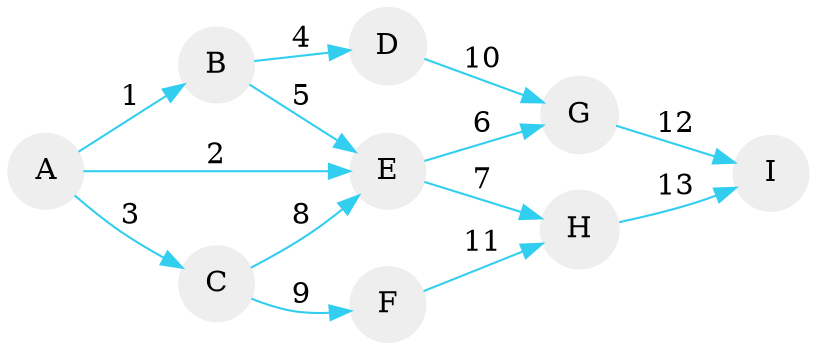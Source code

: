 digraph G 
{
 node [shape=circle];
 node [style=filled];
 node [fillcolor="#EEEEEE"];
 node [color="#EEEEEE"];
 edge [color="#31CEF0"];
 A -> B [label="1"];
 A -> C [label="3"];
 A -> E [label="2"];
 B -> D [label="4"];
 B -> E [label="5"];
 C -> E [label="8"];
 C -> F [label="9"];
 E -> G [label="6"];
 E -> H [label="7"];
 D -> G [label="10"];
 F -> H [label="11"];
 G -> I [label="12"];
 H -> I [label="13"];
 rankdir=LR;
}